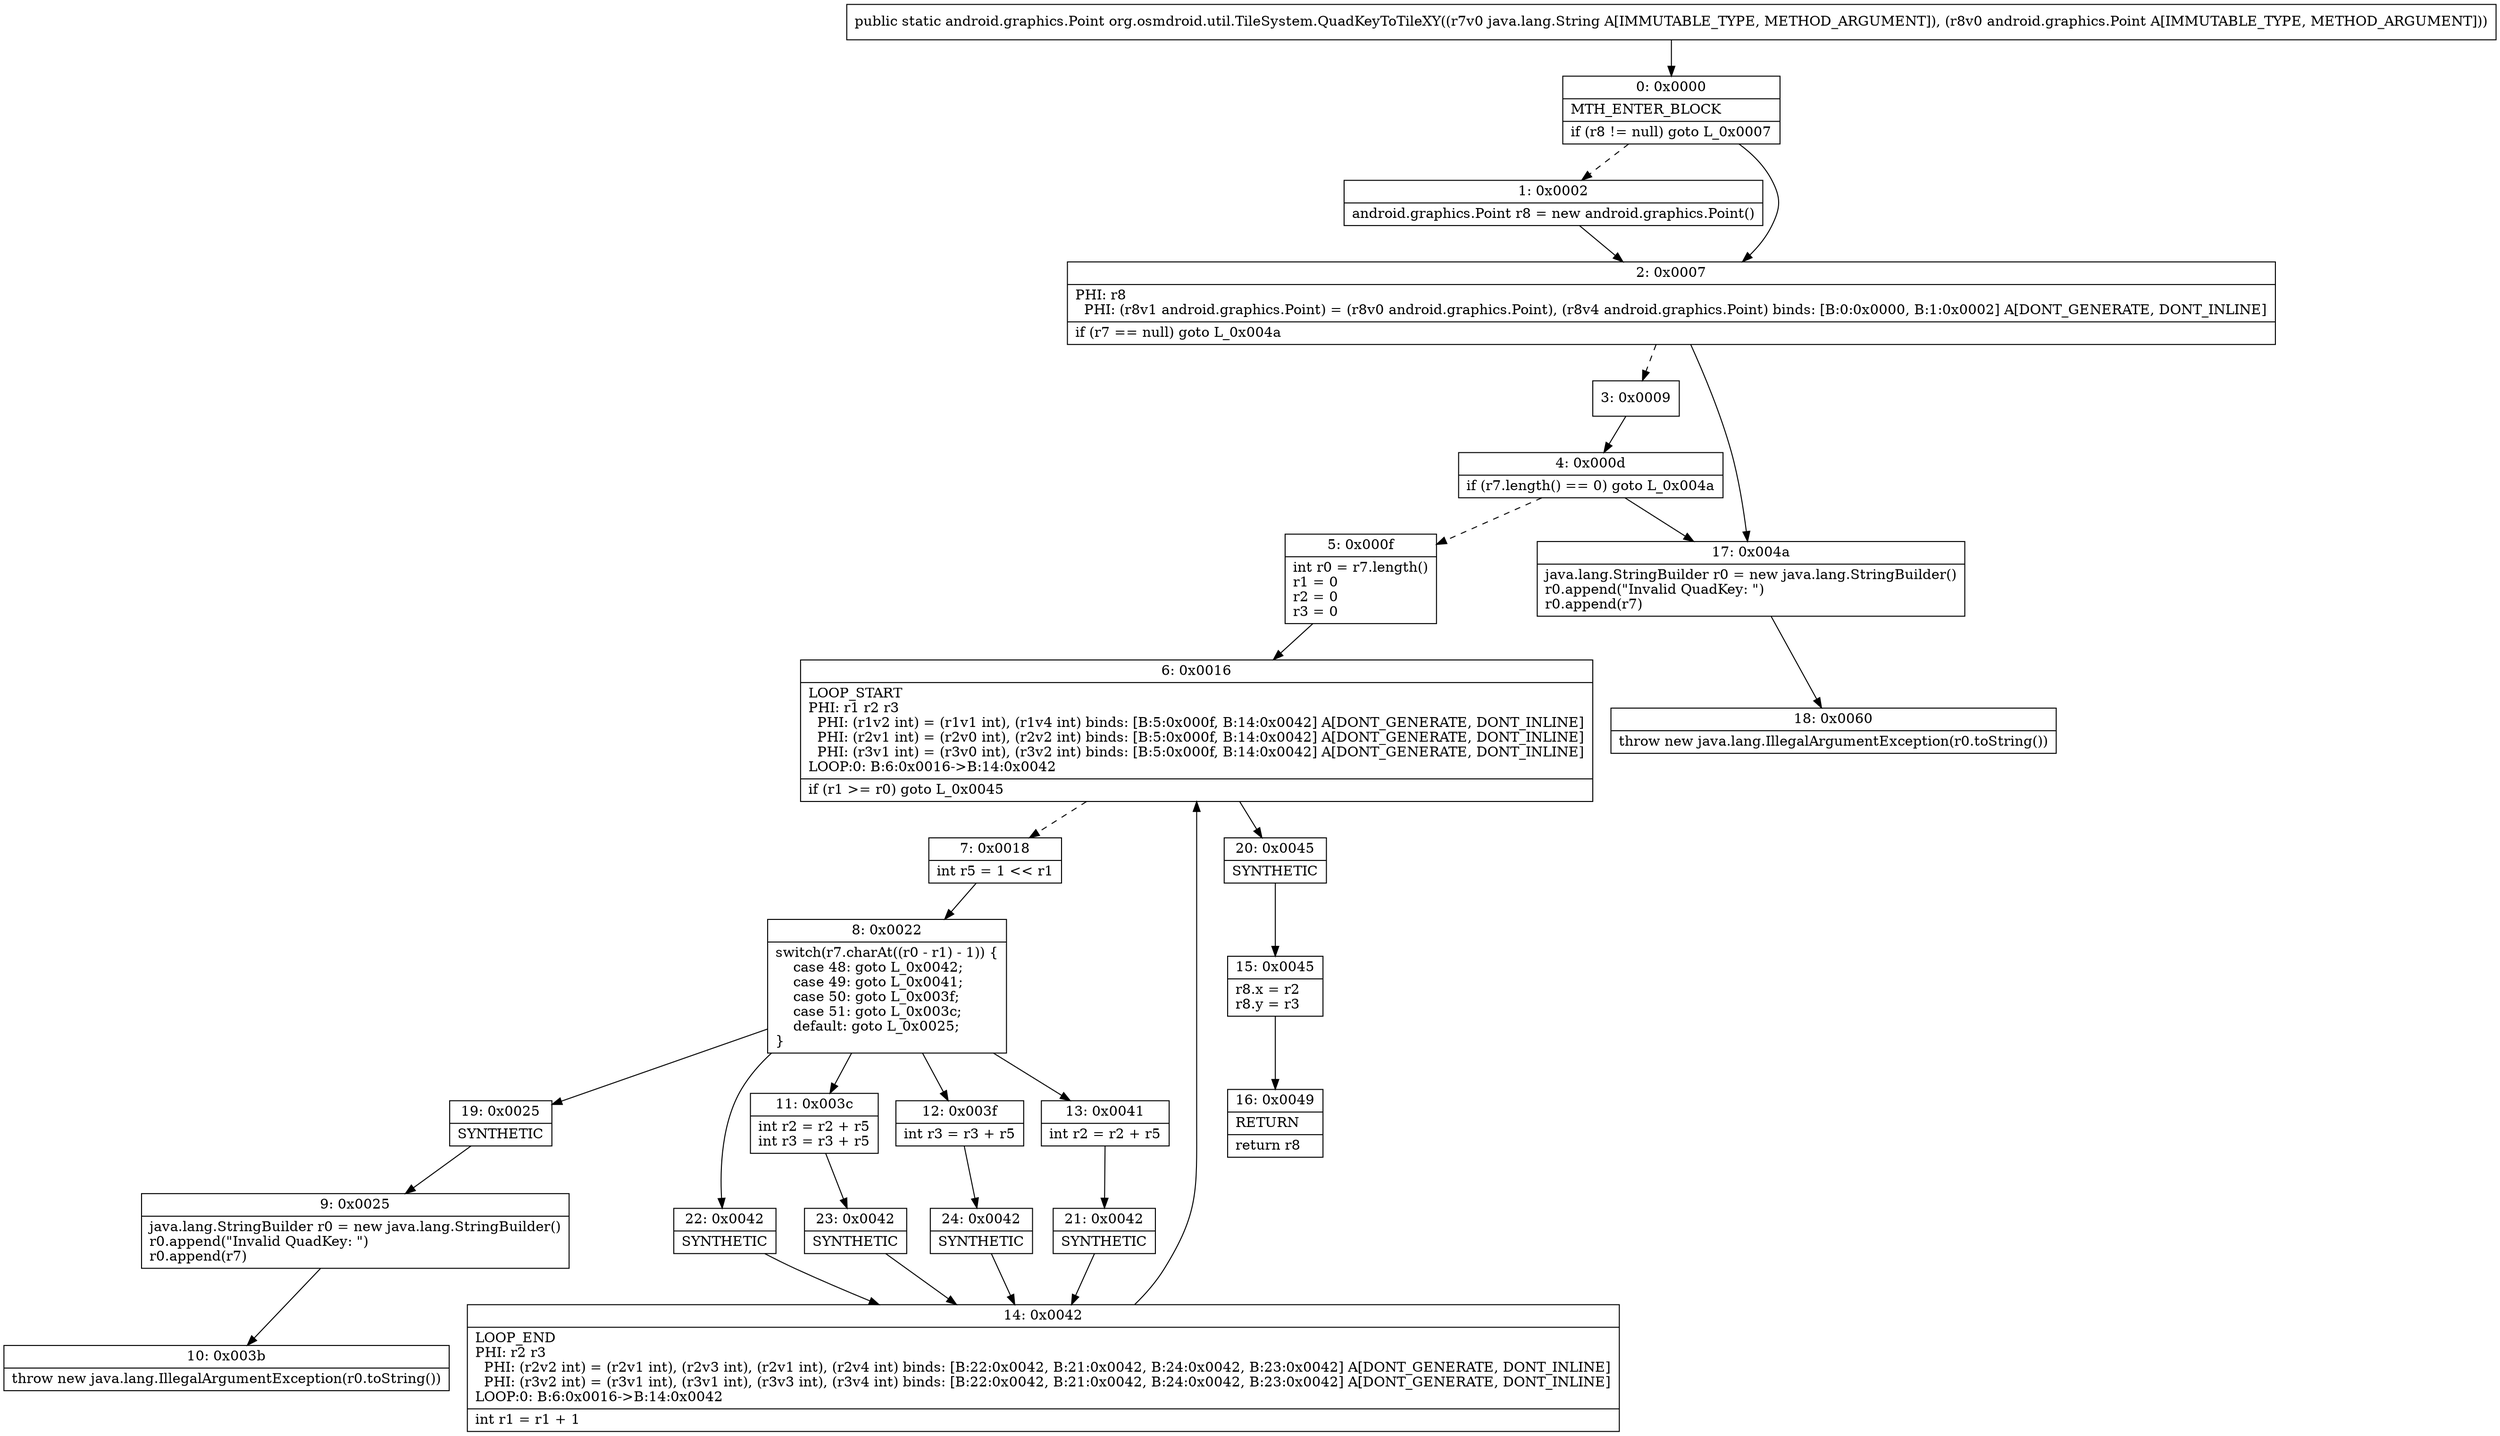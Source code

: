 digraph "CFG fororg.osmdroid.util.TileSystem.QuadKeyToTileXY(Ljava\/lang\/String;Landroid\/graphics\/Point;)Landroid\/graphics\/Point;" {
Node_0 [shape=record,label="{0\:\ 0x0000|MTH_ENTER_BLOCK\l|if (r8 != null) goto L_0x0007\l}"];
Node_1 [shape=record,label="{1\:\ 0x0002|android.graphics.Point r8 = new android.graphics.Point()\l}"];
Node_2 [shape=record,label="{2\:\ 0x0007|PHI: r8 \l  PHI: (r8v1 android.graphics.Point) = (r8v0 android.graphics.Point), (r8v4 android.graphics.Point) binds: [B:0:0x0000, B:1:0x0002] A[DONT_GENERATE, DONT_INLINE]\l|if (r7 == null) goto L_0x004a\l}"];
Node_3 [shape=record,label="{3\:\ 0x0009}"];
Node_4 [shape=record,label="{4\:\ 0x000d|if (r7.length() == 0) goto L_0x004a\l}"];
Node_5 [shape=record,label="{5\:\ 0x000f|int r0 = r7.length()\lr1 = 0\lr2 = 0\lr3 = 0\l}"];
Node_6 [shape=record,label="{6\:\ 0x0016|LOOP_START\lPHI: r1 r2 r3 \l  PHI: (r1v2 int) = (r1v1 int), (r1v4 int) binds: [B:5:0x000f, B:14:0x0042] A[DONT_GENERATE, DONT_INLINE]\l  PHI: (r2v1 int) = (r2v0 int), (r2v2 int) binds: [B:5:0x000f, B:14:0x0042] A[DONT_GENERATE, DONT_INLINE]\l  PHI: (r3v1 int) = (r3v0 int), (r3v2 int) binds: [B:5:0x000f, B:14:0x0042] A[DONT_GENERATE, DONT_INLINE]\lLOOP:0: B:6:0x0016\-\>B:14:0x0042\l|if (r1 \>= r0) goto L_0x0045\l}"];
Node_7 [shape=record,label="{7\:\ 0x0018|int r5 = 1 \<\< r1\l}"];
Node_8 [shape=record,label="{8\:\ 0x0022|switch(r7.charAt((r0 \- r1) \- 1)) \{\l    case 48: goto L_0x0042;\l    case 49: goto L_0x0041;\l    case 50: goto L_0x003f;\l    case 51: goto L_0x003c;\l    default: goto L_0x0025;\l\}\l}"];
Node_9 [shape=record,label="{9\:\ 0x0025|java.lang.StringBuilder r0 = new java.lang.StringBuilder()\lr0.append(\"Invalid QuadKey: \")\lr0.append(r7)\l}"];
Node_10 [shape=record,label="{10\:\ 0x003b|throw new java.lang.IllegalArgumentException(r0.toString())\l}"];
Node_11 [shape=record,label="{11\:\ 0x003c|int r2 = r2 + r5\lint r3 = r3 + r5\l}"];
Node_12 [shape=record,label="{12\:\ 0x003f|int r3 = r3 + r5\l}"];
Node_13 [shape=record,label="{13\:\ 0x0041|int r2 = r2 + r5\l}"];
Node_14 [shape=record,label="{14\:\ 0x0042|LOOP_END\lPHI: r2 r3 \l  PHI: (r2v2 int) = (r2v1 int), (r2v3 int), (r2v1 int), (r2v4 int) binds: [B:22:0x0042, B:21:0x0042, B:24:0x0042, B:23:0x0042] A[DONT_GENERATE, DONT_INLINE]\l  PHI: (r3v2 int) = (r3v1 int), (r3v1 int), (r3v3 int), (r3v4 int) binds: [B:22:0x0042, B:21:0x0042, B:24:0x0042, B:23:0x0042] A[DONT_GENERATE, DONT_INLINE]\lLOOP:0: B:6:0x0016\-\>B:14:0x0042\l|int r1 = r1 + 1\l}"];
Node_15 [shape=record,label="{15\:\ 0x0045|r8.x = r2\lr8.y = r3\l}"];
Node_16 [shape=record,label="{16\:\ 0x0049|RETURN\l|return r8\l}"];
Node_17 [shape=record,label="{17\:\ 0x004a|java.lang.StringBuilder r0 = new java.lang.StringBuilder()\lr0.append(\"Invalid QuadKey: \")\lr0.append(r7)\l}"];
Node_18 [shape=record,label="{18\:\ 0x0060|throw new java.lang.IllegalArgumentException(r0.toString())\l}"];
Node_19 [shape=record,label="{19\:\ 0x0025|SYNTHETIC\l}"];
Node_20 [shape=record,label="{20\:\ 0x0045|SYNTHETIC\l}"];
Node_21 [shape=record,label="{21\:\ 0x0042|SYNTHETIC\l}"];
Node_22 [shape=record,label="{22\:\ 0x0042|SYNTHETIC\l}"];
Node_23 [shape=record,label="{23\:\ 0x0042|SYNTHETIC\l}"];
Node_24 [shape=record,label="{24\:\ 0x0042|SYNTHETIC\l}"];
MethodNode[shape=record,label="{public static android.graphics.Point org.osmdroid.util.TileSystem.QuadKeyToTileXY((r7v0 java.lang.String A[IMMUTABLE_TYPE, METHOD_ARGUMENT]), (r8v0 android.graphics.Point A[IMMUTABLE_TYPE, METHOD_ARGUMENT])) }"];
MethodNode -> Node_0;
Node_0 -> Node_1[style=dashed];
Node_0 -> Node_2;
Node_1 -> Node_2;
Node_2 -> Node_3[style=dashed];
Node_2 -> Node_17;
Node_3 -> Node_4;
Node_4 -> Node_5[style=dashed];
Node_4 -> Node_17;
Node_5 -> Node_6;
Node_6 -> Node_7[style=dashed];
Node_6 -> Node_20;
Node_7 -> Node_8;
Node_8 -> Node_11;
Node_8 -> Node_12;
Node_8 -> Node_13;
Node_8 -> Node_19;
Node_8 -> Node_22;
Node_9 -> Node_10;
Node_11 -> Node_23;
Node_12 -> Node_24;
Node_13 -> Node_21;
Node_14 -> Node_6;
Node_15 -> Node_16;
Node_17 -> Node_18;
Node_19 -> Node_9;
Node_20 -> Node_15;
Node_21 -> Node_14;
Node_22 -> Node_14;
Node_23 -> Node_14;
Node_24 -> Node_14;
}

